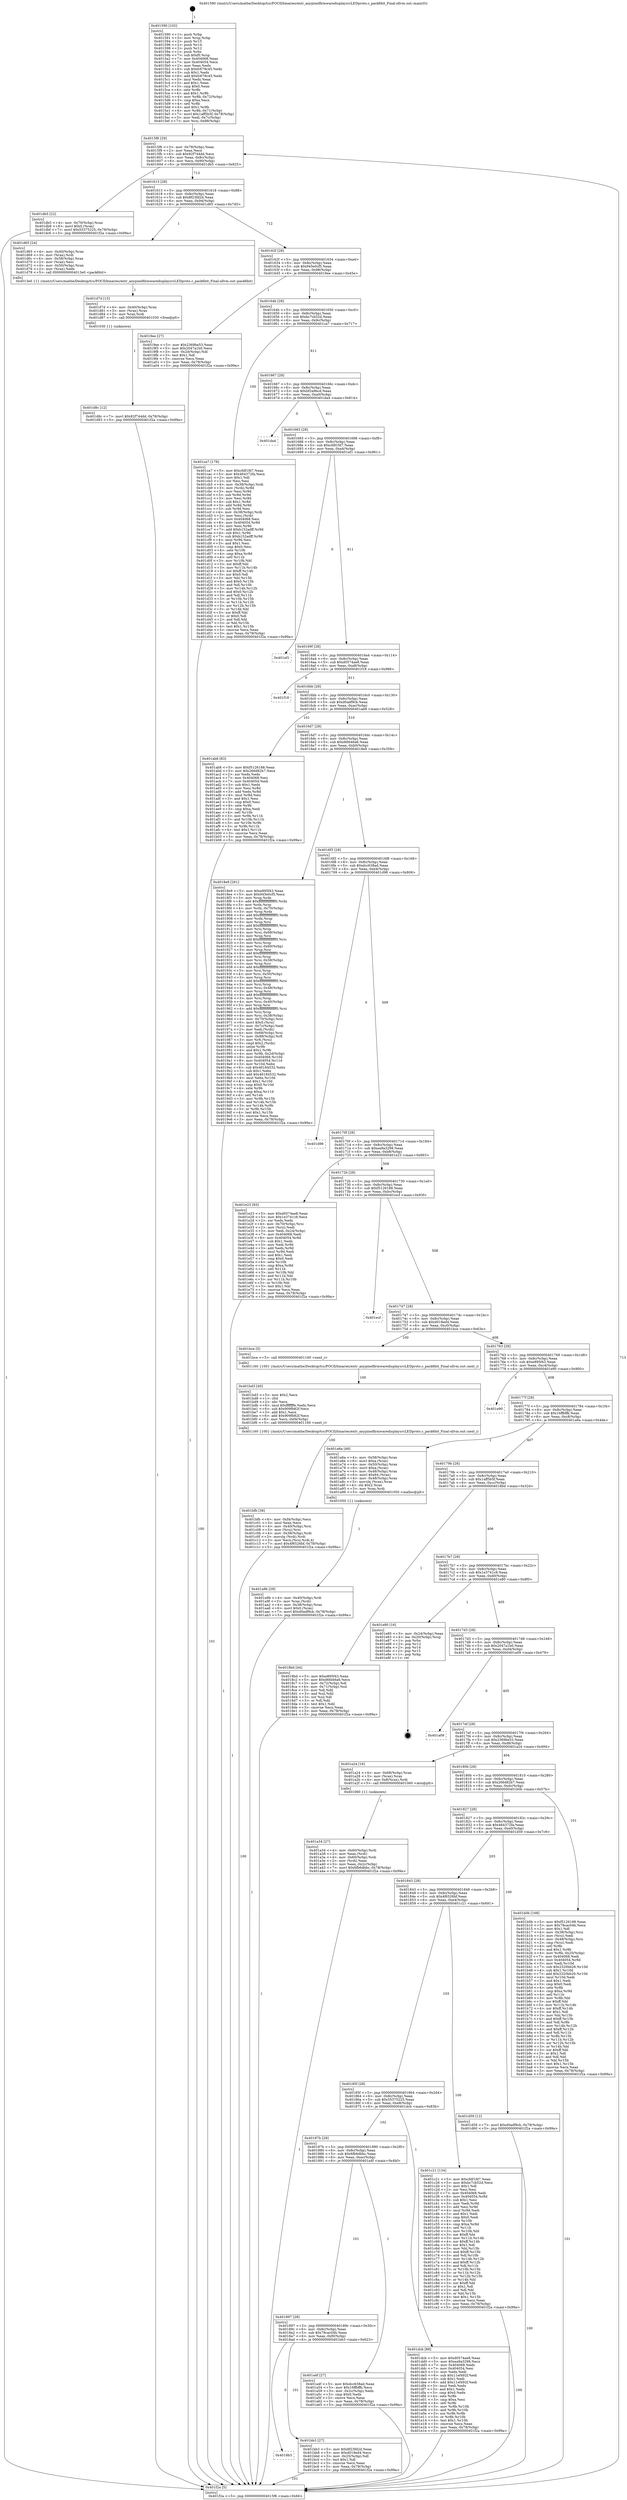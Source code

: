 digraph "0x401590" {
  label = "0x401590 (/mnt/c/Users/mathe/Desktop/tcc/POCII/binaries/extr_anypixelfirmwaredisplaysrcLEDproto.c_pack6bit_Final-ollvm.out::main(0))"
  labelloc = "t"
  node[shape=record]

  Entry [label="",width=0.3,height=0.3,shape=circle,fillcolor=black,style=filled]
  "0x4015f6" [label="{
     0x4015f6 [29]\l
     | [instrs]\l
     &nbsp;&nbsp;0x4015f6 \<+3\>: mov -0x78(%rbp),%eax\l
     &nbsp;&nbsp;0x4015f9 \<+2\>: mov %eax,%ecx\l
     &nbsp;&nbsp;0x4015fb \<+6\>: sub $0x82f744dd,%ecx\l
     &nbsp;&nbsp;0x401601 \<+6\>: mov %eax,-0x8c(%rbp)\l
     &nbsp;&nbsp;0x401607 \<+6\>: mov %ecx,-0x90(%rbp)\l
     &nbsp;&nbsp;0x40160d \<+6\>: je 0000000000401db5 \<main+0x825\>\l
  }"]
  "0x401db5" [label="{
     0x401db5 [22]\l
     | [instrs]\l
     &nbsp;&nbsp;0x401db5 \<+4\>: mov -0x70(%rbp),%rax\l
     &nbsp;&nbsp;0x401db9 \<+6\>: movl $0x0,(%rax)\l
     &nbsp;&nbsp;0x401dbf \<+7\>: movl $0x55375225,-0x78(%rbp)\l
     &nbsp;&nbsp;0x401dc6 \<+5\>: jmp 0000000000401f2a \<main+0x99a\>\l
  }"]
  "0x401613" [label="{
     0x401613 [28]\l
     | [instrs]\l
     &nbsp;&nbsp;0x401613 \<+5\>: jmp 0000000000401618 \<main+0x88\>\l
     &nbsp;&nbsp;0x401618 \<+6\>: mov -0x8c(%rbp),%eax\l
     &nbsp;&nbsp;0x40161e \<+5\>: sub $0x8f23fd2d,%eax\l
     &nbsp;&nbsp;0x401623 \<+6\>: mov %eax,-0x94(%rbp)\l
     &nbsp;&nbsp;0x401629 \<+6\>: je 0000000000401d65 \<main+0x7d5\>\l
  }"]
  Exit [label="",width=0.3,height=0.3,shape=circle,fillcolor=black,style=filled,peripheries=2]
  "0x401d65" [label="{
     0x401d65 [24]\l
     | [instrs]\l
     &nbsp;&nbsp;0x401d65 \<+4\>: mov -0x40(%rbp),%rax\l
     &nbsp;&nbsp;0x401d69 \<+3\>: mov (%rax),%rdi\l
     &nbsp;&nbsp;0x401d6c \<+4\>: mov -0x58(%rbp),%rax\l
     &nbsp;&nbsp;0x401d70 \<+2\>: mov (%rax),%esi\l
     &nbsp;&nbsp;0x401d72 \<+4\>: mov -0x50(%rbp),%rax\l
     &nbsp;&nbsp;0x401d76 \<+2\>: mov (%rax),%edx\l
     &nbsp;&nbsp;0x401d78 \<+5\>: call 00000000004013e0 \<pack6bit\>\l
     | [calls]\l
     &nbsp;&nbsp;0x4013e0 \{1\} (/mnt/c/Users/mathe/Desktop/tcc/POCII/binaries/extr_anypixelfirmwaredisplaysrcLEDproto.c_pack6bit_Final-ollvm.out::pack6bit)\l
  }"]
  "0x40162f" [label="{
     0x40162f [28]\l
     | [instrs]\l
     &nbsp;&nbsp;0x40162f \<+5\>: jmp 0000000000401634 \<main+0xa4\>\l
     &nbsp;&nbsp;0x401634 \<+6\>: mov -0x8c(%rbp),%eax\l
     &nbsp;&nbsp;0x40163a \<+5\>: sub $0x945e0cf5,%eax\l
     &nbsp;&nbsp;0x40163f \<+6\>: mov %eax,-0x98(%rbp)\l
     &nbsp;&nbsp;0x401645 \<+6\>: je 00000000004019ee \<main+0x45e\>\l
  }"]
  "0x401d8c" [label="{
     0x401d8c [12]\l
     | [instrs]\l
     &nbsp;&nbsp;0x401d8c \<+7\>: movl $0x82f744dd,-0x78(%rbp)\l
     &nbsp;&nbsp;0x401d93 \<+5\>: jmp 0000000000401f2a \<main+0x99a\>\l
  }"]
  "0x4019ee" [label="{
     0x4019ee [27]\l
     | [instrs]\l
     &nbsp;&nbsp;0x4019ee \<+5\>: mov $0x2369be53,%eax\l
     &nbsp;&nbsp;0x4019f3 \<+5\>: mov $0x2047a1b0,%ecx\l
     &nbsp;&nbsp;0x4019f8 \<+3\>: mov -0x2d(%rbp),%dl\l
     &nbsp;&nbsp;0x4019fb \<+3\>: test $0x1,%dl\l
     &nbsp;&nbsp;0x4019fe \<+3\>: cmovne %ecx,%eax\l
     &nbsp;&nbsp;0x401a01 \<+3\>: mov %eax,-0x78(%rbp)\l
     &nbsp;&nbsp;0x401a04 \<+5\>: jmp 0000000000401f2a \<main+0x99a\>\l
  }"]
  "0x40164b" [label="{
     0x40164b [28]\l
     | [instrs]\l
     &nbsp;&nbsp;0x40164b \<+5\>: jmp 0000000000401650 \<main+0xc0\>\l
     &nbsp;&nbsp;0x401650 \<+6\>: mov -0x8c(%rbp),%eax\l
     &nbsp;&nbsp;0x401656 \<+5\>: sub $0xbc7cb52d,%eax\l
     &nbsp;&nbsp;0x40165b \<+6\>: mov %eax,-0x9c(%rbp)\l
     &nbsp;&nbsp;0x401661 \<+6\>: je 0000000000401ca7 \<main+0x717\>\l
  }"]
  "0x401d7d" [label="{
     0x401d7d [15]\l
     | [instrs]\l
     &nbsp;&nbsp;0x401d7d \<+4\>: mov -0x40(%rbp),%rax\l
     &nbsp;&nbsp;0x401d81 \<+3\>: mov (%rax),%rax\l
     &nbsp;&nbsp;0x401d84 \<+3\>: mov %rax,%rdi\l
     &nbsp;&nbsp;0x401d87 \<+5\>: call 0000000000401030 \<free@plt\>\l
     | [calls]\l
     &nbsp;&nbsp;0x401030 \{1\} (unknown)\l
  }"]
  "0x401ca7" [label="{
     0x401ca7 [178]\l
     | [instrs]\l
     &nbsp;&nbsp;0x401ca7 \<+5\>: mov $0xcfdf1fd7,%eax\l
     &nbsp;&nbsp;0x401cac \<+5\>: mov $0x464372fa,%ecx\l
     &nbsp;&nbsp;0x401cb1 \<+2\>: mov $0x1,%dl\l
     &nbsp;&nbsp;0x401cb3 \<+2\>: xor %esi,%esi\l
     &nbsp;&nbsp;0x401cb5 \<+4\>: mov -0x38(%rbp),%rdi\l
     &nbsp;&nbsp;0x401cb9 \<+3\>: mov (%rdi),%r8d\l
     &nbsp;&nbsp;0x401cbc \<+3\>: mov %esi,%r9d\l
     &nbsp;&nbsp;0x401cbf \<+3\>: sub %r8d,%r9d\l
     &nbsp;&nbsp;0x401cc2 \<+3\>: mov %esi,%r8d\l
     &nbsp;&nbsp;0x401cc5 \<+4\>: sub $0x1,%r8d\l
     &nbsp;&nbsp;0x401cc9 \<+3\>: add %r8d,%r9d\l
     &nbsp;&nbsp;0x401ccc \<+3\>: sub %r9d,%esi\l
     &nbsp;&nbsp;0x401ccf \<+4\>: mov -0x38(%rbp),%rdi\l
     &nbsp;&nbsp;0x401cd3 \<+2\>: mov %esi,(%rdi)\l
     &nbsp;&nbsp;0x401cd5 \<+7\>: mov 0x404068,%esi\l
     &nbsp;&nbsp;0x401cdc \<+8\>: mov 0x404054,%r8d\l
     &nbsp;&nbsp;0x401ce4 \<+3\>: mov %esi,%r9d\l
     &nbsp;&nbsp;0x401ce7 \<+7\>: add $0xb152adff,%r9d\l
     &nbsp;&nbsp;0x401cee \<+4\>: sub $0x1,%r9d\l
     &nbsp;&nbsp;0x401cf2 \<+7\>: sub $0xb152adff,%r9d\l
     &nbsp;&nbsp;0x401cf9 \<+4\>: imul %r9d,%esi\l
     &nbsp;&nbsp;0x401cfd \<+3\>: and $0x1,%esi\l
     &nbsp;&nbsp;0x401d00 \<+3\>: cmp $0x0,%esi\l
     &nbsp;&nbsp;0x401d03 \<+4\>: sete %r10b\l
     &nbsp;&nbsp;0x401d07 \<+4\>: cmp $0xa,%r8d\l
     &nbsp;&nbsp;0x401d0b \<+4\>: setl %r11b\l
     &nbsp;&nbsp;0x401d0f \<+3\>: mov %r10b,%bl\l
     &nbsp;&nbsp;0x401d12 \<+3\>: xor $0xff,%bl\l
     &nbsp;&nbsp;0x401d15 \<+3\>: mov %r11b,%r14b\l
     &nbsp;&nbsp;0x401d18 \<+4\>: xor $0xff,%r14b\l
     &nbsp;&nbsp;0x401d1c \<+3\>: xor $0x0,%dl\l
     &nbsp;&nbsp;0x401d1f \<+3\>: mov %bl,%r15b\l
     &nbsp;&nbsp;0x401d22 \<+4\>: and $0x0,%r15b\l
     &nbsp;&nbsp;0x401d26 \<+3\>: and %dl,%r10b\l
     &nbsp;&nbsp;0x401d29 \<+3\>: mov %r14b,%r12b\l
     &nbsp;&nbsp;0x401d2c \<+4\>: and $0x0,%r12b\l
     &nbsp;&nbsp;0x401d30 \<+3\>: and %dl,%r11b\l
     &nbsp;&nbsp;0x401d33 \<+3\>: or %r10b,%r15b\l
     &nbsp;&nbsp;0x401d36 \<+3\>: or %r11b,%r12b\l
     &nbsp;&nbsp;0x401d39 \<+3\>: xor %r12b,%r15b\l
     &nbsp;&nbsp;0x401d3c \<+3\>: or %r14b,%bl\l
     &nbsp;&nbsp;0x401d3f \<+3\>: xor $0xff,%bl\l
     &nbsp;&nbsp;0x401d42 \<+3\>: or $0x0,%dl\l
     &nbsp;&nbsp;0x401d45 \<+2\>: and %dl,%bl\l
     &nbsp;&nbsp;0x401d47 \<+3\>: or %bl,%r15b\l
     &nbsp;&nbsp;0x401d4a \<+4\>: test $0x1,%r15b\l
     &nbsp;&nbsp;0x401d4e \<+3\>: cmovne %ecx,%eax\l
     &nbsp;&nbsp;0x401d51 \<+3\>: mov %eax,-0x78(%rbp)\l
     &nbsp;&nbsp;0x401d54 \<+5\>: jmp 0000000000401f2a \<main+0x99a\>\l
  }"]
  "0x401667" [label="{
     0x401667 [28]\l
     | [instrs]\l
     &nbsp;&nbsp;0x401667 \<+5\>: jmp 000000000040166c \<main+0xdc\>\l
     &nbsp;&nbsp;0x40166c \<+6\>: mov -0x8c(%rbp),%eax\l
     &nbsp;&nbsp;0x401672 \<+5\>: sub $0xbf2a9bcd,%eax\l
     &nbsp;&nbsp;0x401677 \<+6\>: mov %eax,-0xa0(%rbp)\l
     &nbsp;&nbsp;0x40167d \<+6\>: je 0000000000401da4 \<main+0x814\>\l
  }"]
  "0x401bfb" [label="{
     0x401bfb [38]\l
     | [instrs]\l
     &nbsp;&nbsp;0x401bfb \<+6\>: mov -0xf4(%rbp),%ecx\l
     &nbsp;&nbsp;0x401c01 \<+3\>: imul %eax,%ecx\l
     &nbsp;&nbsp;0x401c04 \<+4\>: mov -0x40(%rbp),%rsi\l
     &nbsp;&nbsp;0x401c08 \<+3\>: mov (%rsi),%rsi\l
     &nbsp;&nbsp;0x401c0b \<+4\>: mov -0x38(%rbp),%rdi\l
     &nbsp;&nbsp;0x401c0f \<+3\>: movslq (%rdi),%rdi\l
     &nbsp;&nbsp;0x401c12 \<+3\>: mov %ecx,(%rsi,%rdi,4)\l
     &nbsp;&nbsp;0x401c15 \<+7\>: movl $0x4f6526bf,-0x78(%rbp)\l
     &nbsp;&nbsp;0x401c1c \<+5\>: jmp 0000000000401f2a \<main+0x99a\>\l
  }"]
  "0x401da4" [label="{
     0x401da4\l
  }", style=dashed]
  "0x401683" [label="{
     0x401683 [28]\l
     | [instrs]\l
     &nbsp;&nbsp;0x401683 \<+5\>: jmp 0000000000401688 \<main+0xf8\>\l
     &nbsp;&nbsp;0x401688 \<+6\>: mov -0x8c(%rbp),%eax\l
     &nbsp;&nbsp;0x40168e \<+5\>: sub $0xcfdf1fd7,%eax\l
     &nbsp;&nbsp;0x401693 \<+6\>: mov %eax,-0xa4(%rbp)\l
     &nbsp;&nbsp;0x401699 \<+6\>: je 0000000000401ef1 \<main+0x961\>\l
  }"]
  "0x401bd3" [label="{
     0x401bd3 [40]\l
     | [instrs]\l
     &nbsp;&nbsp;0x401bd3 \<+5\>: mov $0x2,%ecx\l
     &nbsp;&nbsp;0x401bd8 \<+1\>: cltd\l
     &nbsp;&nbsp;0x401bd9 \<+2\>: idiv %ecx\l
     &nbsp;&nbsp;0x401bdb \<+6\>: imul $0xfffffffe,%edx,%ecx\l
     &nbsp;&nbsp;0x401be1 \<+6\>: sub $0x909fb82f,%ecx\l
     &nbsp;&nbsp;0x401be7 \<+3\>: add $0x1,%ecx\l
     &nbsp;&nbsp;0x401bea \<+6\>: add $0x909fb82f,%ecx\l
     &nbsp;&nbsp;0x401bf0 \<+6\>: mov %ecx,-0xf4(%rbp)\l
     &nbsp;&nbsp;0x401bf6 \<+5\>: call 0000000000401160 \<next_i\>\l
     | [calls]\l
     &nbsp;&nbsp;0x401160 \{100\} (/mnt/c/Users/mathe/Desktop/tcc/POCII/binaries/extr_anypixelfirmwaredisplaysrcLEDproto.c_pack6bit_Final-ollvm.out::next_i)\l
  }"]
  "0x401ef1" [label="{
     0x401ef1\l
  }", style=dashed]
  "0x40169f" [label="{
     0x40169f [28]\l
     | [instrs]\l
     &nbsp;&nbsp;0x40169f \<+5\>: jmp 00000000004016a4 \<main+0x114\>\l
     &nbsp;&nbsp;0x4016a4 \<+6\>: mov -0x8c(%rbp),%eax\l
     &nbsp;&nbsp;0x4016aa \<+5\>: sub $0xd0574ae8,%eax\l
     &nbsp;&nbsp;0x4016af \<+6\>: mov %eax,-0xa8(%rbp)\l
     &nbsp;&nbsp;0x4016b5 \<+6\>: je 0000000000401f18 \<main+0x988\>\l
  }"]
  "0x4018b3" [label="{
     0x4018b3\l
  }", style=dashed]
  "0x401f18" [label="{
     0x401f18\l
  }", style=dashed]
  "0x4016bb" [label="{
     0x4016bb [28]\l
     | [instrs]\l
     &nbsp;&nbsp;0x4016bb \<+5\>: jmp 00000000004016c0 \<main+0x130\>\l
     &nbsp;&nbsp;0x4016c0 \<+6\>: mov -0x8c(%rbp),%eax\l
     &nbsp;&nbsp;0x4016c6 \<+5\>: sub $0xd0adf9cb,%eax\l
     &nbsp;&nbsp;0x4016cb \<+6\>: mov %eax,-0xac(%rbp)\l
     &nbsp;&nbsp;0x4016d1 \<+6\>: je 0000000000401ab8 \<main+0x528\>\l
  }"]
  "0x401bb3" [label="{
     0x401bb3 [27]\l
     | [instrs]\l
     &nbsp;&nbsp;0x401bb3 \<+5\>: mov $0x8f23fd2d,%eax\l
     &nbsp;&nbsp;0x401bb8 \<+5\>: mov $0xd018ed4,%ecx\l
     &nbsp;&nbsp;0x401bbd \<+3\>: mov -0x25(%rbp),%dl\l
     &nbsp;&nbsp;0x401bc0 \<+3\>: test $0x1,%dl\l
     &nbsp;&nbsp;0x401bc3 \<+3\>: cmovne %ecx,%eax\l
     &nbsp;&nbsp;0x401bc6 \<+3\>: mov %eax,-0x78(%rbp)\l
     &nbsp;&nbsp;0x401bc9 \<+5\>: jmp 0000000000401f2a \<main+0x99a\>\l
  }"]
  "0x401ab8" [label="{
     0x401ab8 [83]\l
     | [instrs]\l
     &nbsp;&nbsp;0x401ab8 \<+5\>: mov $0xf5126188,%eax\l
     &nbsp;&nbsp;0x401abd \<+5\>: mov $0x266d82b7,%ecx\l
     &nbsp;&nbsp;0x401ac2 \<+2\>: xor %edx,%edx\l
     &nbsp;&nbsp;0x401ac4 \<+7\>: mov 0x404068,%esi\l
     &nbsp;&nbsp;0x401acb \<+7\>: mov 0x404054,%edi\l
     &nbsp;&nbsp;0x401ad2 \<+3\>: sub $0x1,%edx\l
     &nbsp;&nbsp;0x401ad5 \<+3\>: mov %esi,%r8d\l
     &nbsp;&nbsp;0x401ad8 \<+3\>: add %edx,%r8d\l
     &nbsp;&nbsp;0x401adb \<+4\>: imul %r8d,%esi\l
     &nbsp;&nbsp;0x401adf \<+3\>: and $0x1,%esi\l
     &nbsp;&nbsp;0x401ae2 \<+3\>: cmp $0x0,%esi\l
     &nbsp;&nbsp;0x401ae5 \<+4\>: sete %r9b\l
     &nbsp;&nbsp;0x401ae9 \<+3\>: cmp $0xa,%edi\l
     &nbsp;&nbsp;0x401aec \<+4\>: setl %r10b\l
     &nbsp;&nbsp;0x401af0 \<+3\>: mov %r9b,%r11b\l
     &nbsp;&nbsp;0x401af3 \<+3\>: and %r10b,%r11b\l
     &nbsp;&nbsp;0x401af6 \<+3\>: xor %r10b,%r9b\l
     &nbsp;&nbsp;0x401af9 \<+3\>: or %r9b,%r11b\l
     &nbsp;&nbsp;0x401afc \<+4\>: test $0x1,%r11b\l
     &nbsp;&nbsp;0x401b00 \<+3\>: cmovne %ecx,%eax\l
     &nbsp;&nbsp;0x401b03 \<+3\>: mov %eax,-0x78(%rbp)\l
     &nbsp;&nbsp;0x401b06 \<+5\>: jmp 0000000000401f2a \<main+0x99a\>\l
  }"]
  "0x4016d7" [label="{
     0x4016d7 [28]\l
     | [instrs]\l
     &nbsp;&nbsp;0x4016d7 \<+5\>: jmp 00000000004016dc \<main+0x14c\>\l
     &nbsp;&nbsp;0x4016dc \<+6\>: mov -0x8c(%rbp),%eax\l
     &nbsp;&nbsp;0x4016e2 \<+5\>: sub $0xd6fd46a6,%eax\l
     &nbsp;&nbsp;0x4016e7 \<+6\>: mov %eax,-0xb0(%rbp)\l
     &nbsp;&nbsp;0x4016ed \<+6\>: je 00000000004018e9 \<main+0x359\>\l
  }"]
  "0x401a9b" [label="{
     0x401a9b [29]\l
     | [instrs]\l
     &nbsp;&nbsp;0x401a9b \<+4\>: mov -0x40(%rbp),%rdi\l
     &nbsp;&nbsp;0x401a9f \<+3\>: mov %rax,(%rdi)\l
     &nbsp;&nbsp;0x401aa2 \<+4\>: mov -0x38(%rbp),%rax\l
     &nbsp;&nbsp;0x401aa6 \<+6\>: movl $0x0,(%rax)\l
     &nbsp;&nbsp;0x401aac \<+7\>: movl $0xd0adf9cb,-0x78(%rbp)\l
     &nbsp;&nbsp;0x401ab3 \<+5\>: jmp 0000000000401f2a \<main+0x99a\>\l
  }"]
  "0x4018e9" [label="{
     0x4018e9 [261]\l
     | [instrs]\l
     &nbsp;&nbsp;0x4018e9 \<+5\>: mov $0xe895f43,%eax\l
     &nbsp;&nbsp;0x4018ee \<+5\>: mov $0x945e0cf5,%ecx\l
     &nbsp;&nbsp;0x4018f3 \<+3\>: mov %rsp,%rdx\l
     &nbsp;&nbsp;0x4018f6 \<+4\>: add $0xfffffffffffffff0,%rdx\l
     &nbsp;&nbsp;0x4018fa \<+3\>: mov %rdx,%rsp\l
     &nbsp;&nbsp;0x4018fd \<+4\>: mov %rdx,-0x70(%rbp)\l
     &nbsp;&nbsp;0x401901 \<+3\>: mov %rsp,%rdx\l
     &nbsp;&nbsp;0x401904 \<+4\>: add $0xfffffffffffffff0,%rdx\l
     &nbsp;&nbsp;0x401908 \<+3\>: mov %rdx,%rsp\l
     &nbsp;&nbsp;0x40190b \<+3\>: mov %rsp,%rsi\l
     &nbsp;&nbsp;0x40190e \<+4\>: add $0xfffffffffffffff0,%rsi\l
     &nbsp;&nbsp;0x401912 \<+3\>: mov %rsi,%rsp\l
     &nbsp;&nbsp;0x401915 \<+4\>: mov %rsi,-0x68(%rbp)\l
     &nbsp;&nbsp;0x401919 \<+3\>: mov %rsp,%rsi\l
     &nbsp;&nbsp;0x40191c \<+4\>: add $0xfffffffffffffff0,%rsi\l
     &nbsp;&nbsp;0x401920 \<+3\>: mov %rsi,%rsp\l
     &nbsp;&nbsp;0x401923 \<+4\>: mov %rsi,-0x60(%rbp)\l
     &nbsp;&nbsp;0x401927 \<+3\>: mov %rsp,%rsi\l
     &nbsp;&nbsp;0x40192a \<+4\>: add $0xfffffffffffffff0,%rsi\l
     &nbsp;&nbsp;0x40192e \<+3\>: mov %rsi,%rsp\l
     &nbsp;&nbsp;0x401931 \<+4\>: mov %rsi,-0x58(%rbp)\l
     &nbsp;&nbsp;0x401935 \<+3\>: mov %rsp,%rsi\l
     &nbsp;&nbsp;0x401938 \<+4\>: add $0xfffffffffffffff0,%rsi\l
     &nbsp;&nbsp;0x40193c \<+3\>: mov %rsi,%rsp\l
     &nbsp;&nbsp;0x40193f \<+4\>: mov %rsi,-0x50(%rbp)\l
     &nbsp;&nbsp;0x401943 \<+3\>: mov %rsp,%rsi\l
     &nbsp;&nbsp;0x401946 \<+4\>: add $0xfffffffffffffff0,%rsi\l
     &nbsp;&nbsp;0x40194a \<+3\>: mov %rsi,%rsp\l
     &nbsp;&nbsp;0x40194d \<+4\>: mov %rsi,-0x48(%rbp)\l
     &nbsp;&nbsp;0x401951 \<+3\>: mov %rsp,%rsi\l
     &nbsp;&nbsp;0x401954 \<+4\>: add $0xfffffffffffffff0,%rsi\l
     &nbsp;&nbsp;0x401958 \<+3\>: mov %rsi,%rsp\l
     &nbsp;&nbsp;0x40195b \<+4\>: mov %rsi,-0x40(%rbp)\l
     &nbsp;&nbsp;0x40195f \<+3\>: mov %rsp,%rsi\l
     &nbsp;&nbsp;0x401962 \<+4\>: add $0xfffffffffffffff0,%rsi\l
     &nbsp;&nbsp;0x401966 \<+3\>: mov %rsi,%rsp\l
     &nbsp;&nbsp;0x401969 \<+4\>: mov %rsi,-0x38(%rbp)\l
     &nbsp;&nbsp;0x40196d \<+4\>: mov -0x70(%rbp),%rsi\l
     &nbsp;&nbsp;0x401971 \<+6\>: movl $0x0,(%rsi)\l
     &nbsp;&nbsp;0x401977 \<+3\>: mov -0x7c(%rbp),%edi\l
     &nbsp;&nbsp;0x40197a \<+2\>: mov %edi,(%rdx)\l
     &nbsp;&nbsp;0x40197c \<+4\>: mov -0x68(%rbp),%rsi\l
     &nbsp;&nbsp;0x401980 \<+7\>: mov -0x88(%rbp),%r8\l
     &nbsp;&nbsp;0x401987 \<+3\>: mov %r8,(%rsi)\l
     &nbsp;&nbsp;0x40198a \<+3\>: cmpl $0x2,(%rdx)\l
     &nbsp;&nbsp;0x40198d \<+4\>: setne %r9b\l
     &nbsp;&nbsp;0x401991 \<+4\>: and $0x1,%r9b\l
     &nbsp;&nbsp;0x401995 \<+4\>: mov %r9b,-0x2d(%rbp)\l
     &nbsp;&nbsp;0x401999 \<+8\>: mov 0x404068,%r10d\l
     &nbsp;&nbsp;0x4019a1 \<+8\>: mov 0x404054,%r11d\l
     &nbsp;&nbsp;0x4019a9 \<+3\>: mov %r10d,%ebx\l
     &nbsp;&nbsp;0x4019ac \<+6\>: sub $0x46184532,%ebx\l
     &nbsp;&nbsp;0x4019b2 \<+3\>: sub $0x1,%ebx\l
     &nbsp;&nbsp;0x4019b5 \<+6\>: add $0x46184532,%ebx\l
     &nbsp;&nbsp;0x4019bb \<+4\>: imul %ebx,%r10d\l
     &nbsp;&nbsp;0x4019bf \<+4\>: and $0x1,%r10d\l
     &nbsp;&nbsp;0x4019c3 \<+4\>: cmp $0x0,%r10d\l
     &nbsp;&nbsp;0x4019c7 \<+4\>: sete %r9b\l
     &nbsp;&nbsp;0x4019cb \<+4\>: cmp $0xa,%r11d\l
     &nbsp;&nbsp;0x4019cf \<+4\>: setl %r14b\l
     &nbsp;&nbsp;0x4019d3 \<+3\>: mov %r9b,%r15b\l
     &nbsp;&nbsp;0x4019d6 \<+3\>: and %r14b,%r15b\l
     &nbsp;&nbsp;0x4019d9 \<+3\>: xor %r14b,%r9b\l
     &nbsp;&nbsp;0x4019dc \<+3\>: or %r9b,%r15b\l
     &nbsp;&nbsp;0x4019df \<+4\>: test $0x1,%r15b\l
     &nbsp;&nbsp;0x4019e3 \<+3\>: cmovne %ecx,%eax\l
     &nbsp;&nbsp;0x4019e6 \<+3\>: mov %eax,-0x78(%rbp)\l
     &nbsp;&nbsp;0x4019e9 \<+5\>: jmp 0000000000401f2a \<main+0x99a\>\l
  }"]
  "0x4016f3" [label="{
     0x4016f3 [28]\l
     | [instrs]\l
     &nbsp;&nbsp;0x4016f3 \<+5\>: jmp 00000000004016f8 \<main+0x168\>\l
     &nbsp;&nbsp;0x4016f8 \<+6\>: mov -0x8c(%rbp),%eax\l
     &nbsp;&nbsp;0x4016fe \<+5\>: sub $0xdcc638ad,%eax\l
     &nbsp;&nbsp;0x401703 \<+6\>: mov %eax,-0xb4(%rbp)\l
     &nbsp;&nbsp;0x401709 \<+6\>: je 0000000000401d98 \<main+0x808\>\l
  }"]
  "0x401897" [label="{
     0x401897 [28]\l
     | [instrs]\l
     &nbsp;&nbsp;0x401897 \<+5\>: jmp 000000000040189c \<main+0x30c\>\l
     &nbsp;&nbsp;0x40189c \<+6\>: mov -0x8c(%rbp),%eax\l
     &nbsp;&nbsp;0x4018a2 \<+5\>: sub $0x78cac04b,%eax\l
     &nbsp;&nbsp;0x4018a7 \<+6\>: mov %eax,-0xf0(%rbp)\l
     &nbsp;&nbsp;0x4018ad \<+6\>: je 0000000000401bb3 \<main+0x623\>\l
  }"]
  "0x401d98" [label="{
     0x401d98\l
  }", style=dashed]
  "0x40170f" [label="{
     0x40170f [28]\l
     | [instrs]\l
     &nbsp;&nbsp;0x40170f \<+5\>: jmp 0000000000401714 \<main+0x184\>\l
     &nbsp;&nbsp;0x401714 \<+6\>: mov -0x8c(%rbp),%eax\l
     &nbsp;&nbsp;0x40171a \<+5\>: sub $0xea9a3298,%eax\l
     &nbsp;&nbsp;0x40171f \<+6\>: mov %eax,-0xb8(%rbp)\l
     &nbsp;&nbsp;0x401725 \<+6\>: je 0000000000401e23 \<main+0x893\>\l
  }"]
  "0x401a4f" [label="{
     0x401a4f [27]\l
     | [instrs]\l
     &nbsp;&nbsp;0x401a4f \<+5\>: mov $0xdcc638ad,%eax\l
     &nbsp;&nbsp;0x401a54 \<+5\>: mov $0x16ffbffb,%ecx\l
     &nbsp;&nbsp;0x401a59 \<+3\>: mov -0x2c(%rbp),%edx\l
     &nbsp;&nbsp;0x401a5c \<+3\>: cmp $0x0,%edx\l
     &nbsp;&nbsp;0x401a5f \<+3\>: cmove %ecx,%eax\l
     &nbsp;&nbsp;0x401a62 \<+3\>: mov %eax,-0x78(%rbp)\l
     &nbsp;&nbsp;0x401a65 \<+5\>: jmp 0000000000401f2a \<main+0x99a\>\l
  }"]
  "0x401e23" [label="{
     0x401e23 [93]\l
     | [instrs]\l
     &nbsp;&nbsp;0x401e23 \<+5\>: mov $0xd0574ae8,%eax\l
     &nbsp;&nbsp;0x401e28 \<+5\>: mov $0x1e3741c9,%ecx\l
     &nbsp;&nbsp;0x401e2d \<+2\>: xor %edx,%edx\l
     &nbsp;&nbsp;0x401e2f \<+4\>: mov -0x70(%rbp),%rsi\l
     &nbsp;&nbsp;0x401e33 \<+2\>: mov (%rsi),%edi\l
     &nbsp;&nbsp;0x401e35 \<+3\>: mov %edi,-0x24(%rbp)\l
     &nbsp;&nbsp;0x401e38 \<+7\>: mov 0x404068,%edi\l
     &nbsp;&nbsp;0x401e3f \<+8\>: mov 0x404054,%r8d\l
     &nbsp;&nbsp;0x401e47 \<+3\>: sub $0x1,%edx\l
     &nbsp;&nbsp;0x401e4a \<+3\>: mov %edi,%r9d\l
     &nbsp;&nbsp;0x401e4d \<+3\>: add %edx,%r9d\l
     &nbsp;&nbsp;0x401e50 \<+4\>: imul %r9d,%edi\l
     &nbsp;&nbsp;0x401e54 \<+3\>: and $0x1,%edi\l
     &nbsp;&nbsp;0x401e57 \<+3\>: cmp $0x0,%edi\l
     &nbsp;&nbsp;0x401e5a \<+4\>: sete %r10b\l
     &nbsp;&nbsp;0x401e5e \<+4\>: cmp $0xa,%r8d\l
     &nbsp;&nbsp;0x401e62 \<+4\>: setl %r11b\l
     &nbsp;&nbsp;0x401e66 \<+3\>: mov %r10b,%bl\l
     &nbsp;&nbsp;0x401e69 \<+3\>: and %r11b,%bl\l
     &nbsp;&nbsp;0x401e6c \<+3\>: xor %r11b,%r10b\l
     &nbsp;&nbsp;0x401e6f \<+3\>: or %r10b,%bl\l
     &nbsp;&nbsp;0x401e72 \<+3\>: test $0x1,%bl\l
     &nbsp;&nbsp;0x401e75 \<+3\>: cmovne %ecx,%eax\l
     &nbsp;&nbsp;0x401e78 \<+3\>: mov %eax,-0x78(%rbp)\l
     &nbsp;&nbsp;0x401e7b \<+5\>: jmp 0000000000401f2a \<main+0x99a\>\l
  }"]
  "0x40172b" [label="{
     0x40172b [28]\l
     | [instrs]\l
     &nbsp;&nbsp;0x40172b \<+5\>: jmp 0000000000401730 \<main+0x1a0\>\l
     &nbsp;&nbsp;0x401730 \<+6\>: mov -0x8c(%rbp),%eax\l
     &nbsp;&nbsp;0x401736 \<+5\>: sub $0xf5126188,%eax\l
     &nbsp;&nbsp;0x40173b \<+6\>: mov %eax,-0xbc(%rbp)\l
     &nbsp;&nbsp;0x401741 \<+6\>: je 0000000000401ecf \<main+0x93f\>\l
  }"]
  "0x40187b" [label="{
     0x40187b [28]\l
     | [instrs]\l
     &nbsp;&nbsp;0x40187b \<+5\>: jmp 0000000000401880 \<main+0x2f0\>\l
     &nbsp;&nbsp;0x401880 \<+6\>: mov -0x8c(%rbp),%eax\l
     &nbsp;&nbsp;0x401886 \<+5\>: sub $0x6fb6dbbc,%eax\l
     &nbsp;&nbsp;0x40188b \<+6\>: mov %eax,-0xec(%rbp)\l
     &nbsp;&nbsp;0x401891 \<+6\>: je 0000000000401a4f \<main+0x4bf\>\l
  }"]
  "0x401ecf" [label="{
     0x401ecf\l
  }", style=dashed]
  "0x401747" [label="{
     0x401747 [28]\l
     | [instrs]\l
     &nbsp;&nbsp;0x401747 \<+5\>: jmp 000000000040174c \<main+0x1bc\>\l
     &nbsp;&nbsp;0x40174c \<+6\>: mov -0x8c(%rbp),%eax\l
     &nbsp;&nbsp;0x401752 \<+5\>: sub $0xd018ed4,%eax\l
     &nbsp;&nbsp;0x401757 \<+6\>: mov %eax,-0xc0(%rbp)\l
     &nbsp;&nbsp;0x40175d \<+6\>: je 0000000000401bce \<main+0x63e\>\l
  }"]
  "0x401dcb" [label="{
     0x401dcb [88]\l
     | [instrs]\l
     &nbsp;&nbsp;0x401dcb \<+5\>: mov $0xd0574ae8,%eax\l
     &nbsp;&nbsp;0x401dd0 \<+5\>: mov $0xea9a3298,%ecx\l
     &nbsp;&nbsp;0x401dd5 \<+7\>: mov 0x404068,%edx\l
     &nbsp;&nbsp;0x401ddc \<+7\>: mov 0x404054,%esi\l
     &nbsp;&nbsp;0x401de3 \<+2\>: mov %edx,%edi\l
     &nbsp;&nbsp;0x401de5 \<+6\>: sub $0x11ef492f,%edi\l
     &nbsp;&nbsp;0x401deb \<+3\>: sub $0x1,%edi\l
     &nbsp;&nbsp;0x401dee \<+6\>: add $0x11ef492f,%edi\l
     &nbsp;&nbsp;0x401df4 \<+3\>: imul %edi,%edx\l
     &nbsp;&nbsp;0x401df7 \<+3\>: and $0x1,%edx\l
     &nbsp;&nbsp;0x401dfa \<+3\>: cmp $0x0,%edx\l
     &nbsp;&nbsp;0x401dfd \<+4\>: sete %r8b\l
     &nbsp;&nbsp;0x401e01 \<+3\>: cmp $0xa,%esi\l
     &nbsp;&nbsp;0x401e04 \<+4\>: setl %r9b\l
     &nbsp;&nbsp;0x401e08 \<+3\>: mov %r8b,%r10b\l
     &nbsp;&nbsp;0x401e0b \<+3\>: and %r9b,%r10b\l
     &nbsp;&nbsp;0x401e0e \<+3\>: xor %r9b,%r8b\l
     &nbsp;&nbsp;0x401e11 \<+3\>: or %r8b,%r10b\l
     &nbsp;&nbsp;0x401e14 \<+4\>: test $0x1,%r10b\l
     &nbsp;&nbsp;0x401e18 \<+3\>: cmovne %ecx,%eax\l
     &nbsp;&nbsp;0x401e1b \<+3\>: mov %eax,-0x78(%rbp)\l
     &nbsp;&nbsp;0x401e1e \<+5\>: jmp 0000000000401f2a \<main+0x99a\>\l
  }"]
  "0x401bce" [label="{
     0x401bce [5]\l
     | [instrs]\l
     &nbsp;&nbsp;0x401bce \<+5\>: call 0000000000401160 \<next_i\>\l
     | [calls]\l
     &nbsp;&nbsp;0x401160 \{100\} (/mnt/c/Users/mathe/Desktop/tcc/POCII/binaries/extr_anypixelfirmwaredisplaysrcLEDproto.c_pack6bit_Final-ollvm.out::next_i)\l
  }"]
  "0x401763" [label="{
     0x401763 [28]\l
     | [instrs]\l
     &nbsp;&nbsp;0x401763 \<+5\>: jmp 0000000000401768 \<main+0x1d8\>\l
     &nbsp;&nbsp;0x401768 \<+6\>: mov -0x8c(%rbp),%eax\l
     &nbsp;&nbsp;0x40176e \<+5\>: sub $0xe895f43,%eax\l
     &nbsp;&nbsp;0x401773 \<+6\>: mov %eax,-0xc4(%rbp)\l
     &nbsp;&nbsp;0x401779 \<+6\>: je 0000000000401e90 \<main+0x900\>\l
  }"]
  "0x40185f" [label="{
     0x40185f [28]\l
     | [instrs]\l
     &nbsp;&nbsp;0x40185f \<+5\>: jmp 0000000000401864 \<main+0x2d4\>\l
     &nbsp;&nbsp;0x401864 \<+6\>: mov -0x8c(%rbp),%eax\l
     &nbsp;&nbsp;0x40186a \<+5\>: sub $0x55375225,%eax\l
     &nbsp;&nbsp;0x40186f \<+6\>: mov %eax,-0xe8(%rbp)\l
     &nbsp;&nbsp;0x401875 \<+6\>: je 0000000000401dcb \<main+0x83b\>\l
  }"]
  "0x401e90" [label="{
     0x401e90\l
  }", style=dashed]
  "0x40177f" [label="{
     0x40177f [28]\l
     | [instrs]\l
     &nbsp;&nbsp;0x40177f \<+5\>: jmp 0000000000401784 \<main+0x1f4\>\l
     &nbsp;&nbsp;0x401784 \<+6\>: mov -0x8c(%rbp),%eax\l
     &nbsp;&nbsp;0x40178a \<+5\>: sub $0x16ffbffb,%eax\l
     &nbsp;&nbsp;0x40178f \<+6\>: mov %eax,-0xc8(%rbp)\l
     &nbsp;&nbsp;0x401795 \<+6\>: je 0000000000401a6a \<main+0x4da\>\l
  }"]
  "0x401c21" [label="{
     0x401c21 [134]\l
     | [instrs]\l
     &nbsp;&nbsp;0x401c21 \<+5\>: mov $0xcfdf1fd7,%eax\l
     &nbsp;&nbsp;0x401c26 \<+5\>: mov $0xbc7cb52d,%ecx\l
     &nbsp;&nbsp;0x401c2b \<+2\>: mov $0x1,%dl\l
     &nbsp;&nbsp;0x401c2d \<+2\>: xor %esi,%esi\l
     &nbsp;&nbsp;0x401c2f \<+7\>: mov 0x404068,%edi\l
     &nbsp;&nbsp;0x401c36 \<+8\>: mov 0x404054,%r8d\l
     &nbsp;&nbsp;0x401c3e \<+3\>: sub $0x1,%esi\l
     &nbsp;&nbsp;0x401c41 \<+3\>: mov %edi,%r9d\l
     &nbsp;&nbsp;0x401c44 \<+3\>: add %esi,%r9d\l
     &nbsp;&nbsp;0x401c47 \<+4\>: imul %r9d,%edi\l
     &nbsp;&nbsp;0x401c4b \<+3\>: and $0x1,%edi\l
     &nbsp;&nbsp;0x401c4e \<+3\>: cmp $0x0,%edi\l
     &nbsp;&nbsp;0x401c51 \<+4\>: sete %r10b\l
     &nbsp;&nbsp;0x401c55 \<+4\>: cmp $0xa,%r8d\l
     &nbsp;&nbsp;0x401c59 \<+4\>: setl %r11b\l
     &nbsp;&nbsp;0x401c5d \<+3\>: mov %r10b,%bl\l
     &nbsp;&nbsp;0x401c60 \<+3\>: xor $0xff,%bl\l
     &nbsp;&nbsp;0x401c63 \<+3\>: mov %r11b,%r14b\l
     &nbsp;&nbsp;0x401c66 \<+4\>: xor $0xff,%r14b\l
     &nbsp;&nbsp;0x401c6a \<+3\>: xor $0x1,%dl\l
     &nbsp;&nbsp;0x401c6d \<+3\>: mov %bl,%r15b\l
     &nbsp;&nbsp;0x401c70 \<+4\>: and $0xff,%r15b\l
     &nbsp;&nbsp;0x401c74 \<+3\>: and %dl,%r10b\l
     &nbsp;&nbsp;0x401c77 \<+3\>: mov %r14b,%r12b\l
     &nbsp;&nbsp;0x401c7a \<+4\>: and $0xff,%r12b\l
     &nbsp;&nbsp;0x401c7e \<+3\>: and %dl,%r11b\l
     &nbsp;&nbsp;0x401c81 \<+3\>: or %r10b,%r15b\l
     &nbsp;&nbsp;0x401c84 \<+3\>: or %r11b,%r12b\l
     &nbsp;&nbsp;0x401c87 \<+3\>: xor %r12b,%r15b\l
     &nbsp;&nbsp;0x401c8a \<+3\>: or %r14b,%bl\l
     &nbsp;&nbsp;0x401c8d \<+3\>: xor $0xff,%bl\l
     &nbsp;&nbsp;0x401c90 \<+3\>: or $0x1,%dl\l
     &nbsp;&nbsp;0x401c93 \<+2\>: and %dl,%bl\l
     &nbsp;&nbsp;0x401c95 \<+3\>: or %bl,%r15b\l
     &nbsp;&nbsp;0x401c98 \<+4\>: test $0x1,%r15b\l
     &nbsp;&nbsp;0x401c9c \<+3\>: cmovne %ecx,%eax\l
     &nbsp;&nbsp;0x401c9f \<+3\>: mov %eax,-0x78(%rbp)\l
     &nbsp;&nbsp;0x401ca2 \<+5\>: jmp 0000000000401f2a \<main+0x99a\>\l
  }"]
  "0x401a6a" [label="{
     0x401a6a [49]\l
     | [instrs]\l
     &nbsp;&nbsp;0x401a6a \<+4\>: mov -0x58(%rbp),%rax\l
     &nbsp;&nbsp;0x401a6e \<+6\>: movl $0xa,(%rax)\l
     &nbsp;&nbsp;0x401a74 \<+4\>: mov -0x50(%rbp),%rax\l
     &nbsp;&nbsp;0x401a78 \<+6\>: movl $0xa,(%rax)\l
     &nbsp;&nbsp;0x401a7e \<+4\>: mov -0x48(%rbp),%rax\l
     &nbsp;&nbsp;0x401a82 \<+6\>: movl $0x64,(%rax)\l
     &nbsp;&nbsp;0x401a88 \<+4\>: mov -0x48(%rbp),%rax\l
     &nbsp;&nbsp;0x401a8c \<+3\>: movslq (%rax),%rax\l
     &nbsp;&nbsp;0x401a8f \<+4\>: shl $0x2,%rax\l
     &nbsp;&nbsp;0x401a93 \<+3\>: mov %rax,%rdi\l
     &nbsp;&nbsp;0x401a96 \<+5\>: call 0000000000401050 \<malloc@plt\>\l
     | [calls]\l
     &nbsp;&nbsp;0x401050 \{1\} (unknown)\l
  }"]
  "0x40179b" [label="{
     0x40179b [28]\l
     | [instrs]\l
     &nbsp;&nbsp;0x40179b \<+5\>: jmp 00000000004017a0 \<main+0x210\>\l
     &nbsp;&nbsp;0x4017a0 \<+6\>: mov -0x8c(%rbp),%eax\l
     &nbsp;&nbsp;0x4017a6 \<+5\>: sub $0x1aff5b5f,%eax\l
     &nbsp;&nbsp;0x4017ab \<+6\>: mov %eax,-0xcc(%rbp)\l
     &nbsp;&nbsp;0x4017b1 \<+6\>: je 00000000004018bd \<main+0x32d\>\l
  }"]
  "0x401843" [label="{
     0x401843 [28]\l
     | [instrs]\l
     &nbsp;&nbsp;0x401843 \<+5\>: jmp 0000000000401848 \<main+0x2b8\>\l
     &nbsp;&nbsp;0x401848 \<+6\>: mov -0x8c(%rbp),%eax\l
     &nbsp;&nbsp;0x40184e \<+5\>: sub $0x4f6526bf,%eax\l
     &nbsp;&nbsp;0x401853 \<+6\>: mov %eax,-0xe4(%rbp)\l
     &nbsp;&nbsp;0x401859 \<+6\>: je 0000000000401c21 \<main+0x691\>\l
  }"]
  "0x4018bd" [label="{
     0x4018bd [44]\l
     | [instrs]\l
     &nbsp;&nbsp;0x4018bd \<+5\>: mov $0xe895f43,%eax\l
     &nbsp;&nbsp;0x4018c2 \<+5\>: mov $0xd6fd46a6,%ecx\l
     &nbsp;&nbsp;0x4018c7 \<+3\>: mov -0x72(%rbp),%dl\l
     &nbsp;&nbsp;0x4018ca \<+4\>: mov -0x71(%rbp),%sil\l
     &nbsp;&nbsp;0x4018ce \<+3\>: mov %dl,%dil\l
     &nbsp;&nbsp;0x4018d1 \<+3\>: and %sil,%dil\l
     &nbsp;&nbsp;0x4018d4 \<+3\>: xor %sil,%dl\l
     &nbsp;&nbsp;0x4018d7 \<+3\>: or %dl,%dil\l
     &nbsp;&nbsp;0x4018da \<+4\>: test $0x1,%dil\l
     &nbsp;&nbsp;0x4018de \<+3\>: cmovne %ecx,%eax\l
     &nbsp;&nbsp;0x4018e1 \<+3\>: mov %eax,-0x78(%rbp)\l
     &nbsp;&nbsp;0x4018e4 \<+5\>: jmp 0000000000401f2a \<main+0x99a\>\l
  }"]
  "0x4017b7" [label="{
     0x4017b7 [28]\l
     | [instrs]\l
     &nbsp;&nbsp;0x4017b7 \<+5\>: jmp 00000000004017bc \<main+0x22c\>\l
     &nbsp;&nbsp;0x4017bc \<+6\>: mov -0x8c(%rbp),%eax\l
     &nbsp;&nbsp;0x4017c2 \<+5\>: sub $0x1e3741c9,%eax\l
     &nbsp;&nbsp;0x4017c7 \<+6\>: mov %eax,-0xd0(%rbp)\l
     &nbsp;&nbsp;0x4017cd \<+6\>: je 0000000000401e80 \<main+0x8f0\>\l
  }"]
  "0x401f2a" [label="{
     0x401f2a [5]\l
     | [instrs]\l
     &nbsp;&nbsp;0x401f2a \<+5\>: jmp 00000000004015f6 \<main+0x66\>\l
  }"]
  "0x401590" [label="{
     0x401590 [102]\l
     | [instrs]\l
     &nbsp;&nbsp;0x401590 \<+1\>: push %rbp\l
     &nbsp;&nbsp;0x401591 \<+3\>: mov %rsp,%rbp\l
     &nbsp;&nbsp;0x401594 \<+2\>: push %r15\l
     &nbsp;&nbsp;0x401596 \<+2\>: push %r14\l
     &nbsp;&nbsp;0x401598 \<+2\>: push %r12\l
     &nbsp;&nbsp;0x40159a \<+1\>: push %rbx\l
     &nbsp;&nbsp;0x40159b \<+7\>: sub $0xf0,%rsp\l
     &nbsp;&nbsp;0x4015a2 \<+7\>: mov 0x404068,%eax\l
     &nbsp;&nbsp;0x4015a9 \<+7\>: mov 0x404054,%ecx\l
     &nbsp;&nbsp;0x4015b0 \<+2\>: mov %eax,%edx\l
     &nbsp;&nbsp;0x4015b2 \<+6\>: sub $0xfc678c45,%edx\l
     &nbsp;&nbsp;0x4015b8 \<+3\>: sub $0x1,%edx\l
     &nbsp;&nbsp;0x4015bb \<+6\>: add $0xfc678c45,%edx\l
     &nbsp;&nbsp;0x4015c1 \<+3\>: imul %edx,%eax\l
     &nbsp;&nbsp;0x4015c4 \<+3\>: and $0x1,%eax\l
     &nbsp;&nbsp;0x4015c7 \<+3\>: cmp $0x0,%eax\l
     &nbsp;&nbsp;0x4015ca \<+4\>: sete %r8b\l
     &nbsp;&nbsp;0x4015ce \<+4\>: and $0x1,%r8b\l
     &nbsp;&nbsp;0x4015d2 \<+4\>: mov %r8b,-0x72(%rbp)\l
     &nbsp;&nbsp;0x4015d6 \<+3\>: cmp $0xa,%ecx\l
     &nbsp;&nbsp;0x4015d9 \<+4\>: setl %r8b\l
     &nbsp;&nbsp;0x4015dd \<+4\>: and $0x1,%r8b\l
     &nbsp;&nbsp;0x4015e1 \<+4\>: mov %r8b,-0x71(%rbp)\l
     &nbsp;&nbsp;0x4015e5 \<+7\>: movl $0x1aff5b5f,-0x78(%rbp)\l
     &nbsp;&nbsp;0x4015ec \<+3\>: mov %edi,-0x7c(%rbp)\l
     &nbsp;&nbsp;0x4015ef \<+7\>: mov %rsi,-0x88(%rbp)\l
  }"]
  "0x401d59" [label="{
     0x401d59 [12]\l
     | [instrs]\l
     &nbsp;&nbsp;0x401d59 \<+7\>: movl $0xd0adf9cb,-0x78(%rbp)\l
     &nbsp;&nbsp;0x401d60 \<+5\>: jmp 0000000000401f2a \<main+0x99a\>\l
  }"]
  "0x401827" [label="{
     0x401827 [28]\l
     | [instrs]\l
     &nbsp;&nbsp;0x401827 \<+5\>: jmp 000000000040182c \<main+0x29c\>\l
     &nbsp;&nbsp;0x40182c \<+6\>: mov -0x8c(%rbp),%eax\l
     &nbsp;&nbsp;0x401832 \<+5\>: sub $0x464372fa,%eax\l
     &nbsp;&nbsp;0x401837 \<+6\>: mov %eax,-0xe0(%rbp)\l
     &nbsp;&nbsp;0x40183d \<+6\>: je 0000000000401d59 \<main+0x7c9\>\l
  }"]
  "0x401e80" [label="{
     0x401e80 [16]\l
     | [instrs]\l
     &nbsp;&nbsp;0x401e80 \<+3\>: mov -0x24(%rbp),%eax\l
     &nbsp;&nbsp;0x401e83 \<+4\>: lea -0x20(%rbp),%rsp\l
     &nbsp;&nbsp;0x401e87 \<+1\>: pop %rbx\l
     &nbsp;&nbsp;0x401e88 \<+2\>: pop %r12\l
     &nbsp;&nbsp;0x401e8a \<+2\>: pop %r14\l
     &nbsp;&nbsp;0x401e8c \<+2\>: pop %r15\l
     &nbsp;&nbsp;0x401e8e \<+1\>: pop %rbp\l
     &nbsp;&nbsp;0x401e8f \<+1\>: ret\l
  }"]
  "0x4017d3" [label="{
     0x4017d3 [28]\l
     | [instrs]\l
     &nbsp;&nbsp;0x4017d3 \<+5\>: jmp 00000000004017d8 \<main+0x248\>\l
     &nbsp;&nbsp;0x4017d8 \<+6\>: mov -0x8c(%rbp),%eax\l
     &nbsp;&nbsp;0x4017de \<+5\>: sub $0x2047a1b0,%eax\l
     &nbsp;&nbsp;0x4017e3 \<+6\>: mov %eax,-0xd4(%rbp)\l
     &nbsp;&nbsp;0x4017e9 \<+6\>: je 0000000000401a09 \<main+0x479\>\l
  }"]
  "0x401b0b" [label="{
     0x401b0b [168]\l
     | [instrs]\l
     &nbsp;&nbsp;0x401b0b \<+5\>: mov $0xf5126188,%eax\l
     &nbsp;&nbsp;0x401b10 \<+5\>: mov $0x78cac04b,%ecx\l
     &nbsp;&nbsp;0x401b15 \<+2\>: mov $0x1,%dl\l
     &nbsp;&nbsp;0x401b17 \<+4\>: mov -0x38(%rbp),%rsi\l
     &nbsp;&nbsp;0x401b1b \<+2\>: mov (%rsi),%edi\l
     &nbsp;&nbsp;0x401b1d \<+4\>: mov -0x48(%rbp),%rsi\l
     &nbsp;&nbsp;0x401b21 \<+2\>: cmp (%rsi),%edi\l
     &nbsp;&nbsp;0x401b23 \<+4\>: setl %r8b\l
     &nbsp;&nbsp;0x401b27 \<+4\>: and $0x1,%r8b\l
     &nbsp;&nbsp;0x401b2b \<+4\>: mov %r8b,-0x25(%rbp)\l
     &nbsp;&nbsp;0x401b2f \<+7\>: mov 0x404068,%edi\l
     &nbsp;&nbsp;0x401b36 \<+8\>: mov 0x404054,%r9d\l
     &nbsp;&nbsp;0x401b3e \<+3\>: mov %edi,%r10d\l
     &nbsp;&nbsp;0x401b41 \<+7\>: sub $0x2320bb26,%r10d\l
     &nbsp;&nbsp;0x401b48 \<+4\>: sub $0x1,%r10d\l
     &nbsp;&nbsp;0x401b4c \<+7\>: add $0x2320bb26,%r10d\l
     &nbsp;&nbsp;0x401b53 \<+4\>: imul %r10d,%edi\l
     &nbsp;&nbsp;0x401b57 \<+3\>: and $0x1,%edi\l
     &nbsp;&nbsp;0x401b5a \<+3\>: cmp $0x0,%edi\l
     &nbsp;&nbsp;0x401b5d \<+4\>: sete %r8b\l
     &nbsp;&nbsp;0x401b61 \<+4\>: cmp $0xa,%r9d\l
     &nbsp;&nbsp;0x401b65 \<+4\>: setl %r11b\l
     &nbsp;&nbsp;0x401b69 \<+3\>: mov %r8b,%bl\l
     &nbsp;&nbsp;0x401b6c \<+3\>: xor $0xff,%bl\l
     &nbsp;&nbsp;0x401b6f \<+3\>: mov %r11b,%r14b\l
     &nbsp;&nbsp;0x401b72 \<+4\>: xor $0xff,%r14b\l
     &nbsp;&nbsp;0x401b76 \<+3\>: xor $0x1,%dl\l
     &nbsp;&nbsp;0x401b79 \<+3\>: mov %bl,%r15b\l
     &nbsp;&nbsp;0x401b7c \<+4\>: and $0xff,%r15b\l
     &nbsp;&nbsp;0x401b80 \<+3\>: and %dl,%r8b\l
     &nbsp;&nbsp;0x401b83 \<+3\>: mov %r14b,%r12b\l
     &nbsp;&nbsp;0x401b86 \<+4\>: and $0xff,%r12b\l
     &nbsp;&nbsp;0x401b8a \<+3\>: and %dl,%r11b\l
     &nbsp;&nbsp;0x401b8d \<+3\>: or %r8b,%r15b\l
     &nbsp;&nbsp;0x401b90 \<+3\>: or %r11b,%r12b\l
     &nbsp;&nbsp;0x401b93 \<+3\>: xor %r12b,%r15b\l
     &nbsp;&nbsp;0x401b96 \<+3\>: or %r14b,%bl\l
     &nbsp;&nbsp;0x401b99 \<+3\>: xor $0xff,%bl\l
     &nbsp;&nbsp;0x401b9c \<+3\>: or $0x1,%dl\l
     &nbsp;&nbsp;0x401b9f \<+2\>: and %dl,%bl\l
     &nbsp;&nbsp;0x401ba1 \<+3\>: or %bl,%r15b\l
     &nbsp;&nbsp;0x401ba4 \<+4\>: test $0x1,%r15b\l
     &nbsp;&nbsp;0x401ba8 \<+3\>: cmovne %ecx,%eax\l
     &nbsp;&nbsp;0x401bab \<+3\>: mov %eax,-0x78(%rbp)\l
     &nbsp;&nbsp;0x401bae \<+5\>: jmp 0000000000401f2a \<main+0x99a\>\l
  }"]
  "0x401a09" [label="{
     0x401a09\l
  }", style=dashed]
  "0x4017ef" [label="{
     0x4017ef [28]\l
     | [instrs]\l
     &nbsp;&nbsp;0x4017ef \<+5\>: jmp 00000000004017f4 \<main+0x264\>\l
     &nbsp;&nbsp;0x4017f4 \<+6\>: mov -0x8c(%rbp),%eax\l
     &nbsp;&nbsp;0x4017fa \<+5\>: sub $0x2369be53,%eax\l
     &nbsp;&nbsp;0x4017ff \<+6\>: mov %eax,-0xd8(%rbp)\l
     &nbsp;&nbsp;0x401805 \<+6\>: je 0000000000401a24 \<main+0x494\>\l
  }"]
  "0x401a34" [label="{
     0x401a34 [27]\l
     | [instrs]\l
     &nbsp;&nbsp;0x401a34 \<+4\>: mov -0x60(%rbp),%rdi\l
     &nbsp;&nbsp;0x401a38 \<+2\>: mov %eax,(%rdi)\l
     &nbsp;&nbsp;0x401a3a \<+4\>: mov -0x60(%rbp),%rdi\l
     &nbsp;&nbsp;0x401a3e \<+2\>: mov (%rdi),%eax\l
     &nbsp;&nbsp;0x401a40 \<+3\>: mov %eax,-0x2c(%rbp)\l
     &nbsp;&nbsp;0x401a43 \<+7\>: movl $0x6fb6dbbc,-0x78(%rbp)\l
     &nbsp;&nbsp;0x401a4a \<+5\>: jmp 0000000000401f2a \<main+0x99a\>\l
  }"]
  "0x401a24" [label="{
     0x401a24 [16]\l
     | [instrs]\l
     &nbsp;&nbsp;0x401a24 \<+4\>: mov -0x68(%rbp),%rax\l
     &nbsp;&nbsp;0x401a28 \<+3\>: mov (%rax),%rax\l
     &nbsp;&nbsp;0x401a2b \<+4\>: mov 0x8(%rax),%rdi\l
     &nbsp;&nbsp;0x401a2f \<+5\>: call 0000000000401060 \<atoi@plt\>\l
     | [calls]\l
     &nbsp;&nbsp;0x401060 \{1\} (unknown)\l
  }"]
  "0x40180b" [label="{
     0x40180b [28]\l
     | [instrs]\l
     &nbsp;&nbsp;0x40180b \<+5\>: jmp 0000000000401810 \<main+0x280\>\l
     &nbsp;&nbsp;0x401810 \<+6\>: mov -0x8c(%rbp),%eax\l
     &nbsp;&nbsp;0x401816 \<+5\>: sub $0x266d82b7,%eax\l
     &nbsp;&nbsp;0x40181b \<+6\>: mov %eax,-0xdc(%rbp)\l
     &nbsp;&nbsp;0x401821 \<+6\>: je 0000000000401b0b \<main+0x57b\>\l
  }"]
  Entry -> "0x401590" [label=" 1"]
  "0x4015f6" -> "0x401db5" [label=" 1"]
  "0x4015f6" -> "0x401613" [label=" 713"]
  "0x401e80" -> Exit [label=" 1"]
  "0x401613" -> "0x401d65" [label=" 1"]
  "0x401613" -> "0x40162f" [label=" 712"]
  "0x401e23" -> "0x401f2a" [label=" 1"]
  "0x40162f" -> "0x4019ee" [label=" 1"]
  "0x40162f" -> "0x40164b" [label=" 711"]
  "0x401dcb" -> "0x401f2a" [label=" 1"]
  "0x40164b" -> "0x401ca7" [label=" 100"]
  "0x40164b" -> "0x401667" [label=" 611"]
  "0x401db5" -> "0x401f2a" [label=" 1"]
  "0x401667" -> "0x401da4" [label=" 0"]
  "0x401667" -> "0x401683" [label=" 611"]
  "0x401d8c" -> "0x401f2a" [label=" 1"]
  "0x401683" -> "0x401ef1" [label=" 0"]
  "0x401683" -> "0x40169f" [label=" 611"]
  "0x401d7d" -> "0x401d8c" [label=" 1"]
  "0x40169f" -> "0x401f18" [label=" 0"]
  "0x40169f" -> "0x4016bb" [label=" 611"]
  "0x401d65" -> "0x401d7d" [label=" 1"]
  "0x4016bb" -> "0x401ab8" [label=" 101"]
  "0x4016bb" -> "0x4016d7" [label=" 510"]
  "0x401d59" -> "0x401f2a" [label=" 100"]
  "0x4016d7" -> "0x4018e9" [label=" 1"]
  "0x4016d7" -> "0x4016f3" [label=" 509"]
  "0x401c21" -> "0x401f2a" [label=" 100"]
  "0x4016f3" -> "0x401d98" [label=" 0"]
  "0x4016f3" -> "0x40170f" [label=" 509"]
  "0x401bfb" -> "0x401f2a" [label=" 100"]
  "0x40170f" -> "0x401e23" [label=" 1"]
  "0x40170f" -> "0x40172b" [label=" 508"]
  "0x401bd3" -> "0x401bfb" [label=" 100"]
  "0x40172b" -> "0x401ecf" [label=" 0"]
  "0x40172b" -> "0x401747" [label=" 508"]
  "0x401bb3" -> "0x401f2a" [label=" 101"]
  "0x401747" -> "0x401bce" [label=" 100"]
  "0x401747" -> "0x401763" [label=" 408"]
  "0x401897" -> "0x4018b3" [label=" 0"]
  "0x401763" -> "0x401e90" [label=" 0"]
  "0x401763" -> "0x40177f" [label=" 408"]
  "0x401ca7" -> "0x401f2a" [label=" 100"]
  "0x40177f" -> "0x401a6a" [label=" 1"]
  "0x40177f" -> "0x40179b" [label=" 407"]
  "0x401b0b" -> "0x401f2a" [label=" 101"]
  "0x40179b" -> "0x4018bd" [label=" 1"]
  "0x40179b" -> "0x4017b7" [label=" 406"]
  "0x4018bd" -> "0x401f2a" [label=" 1"]
  "0x401590" -> "0x4015f6" [label=" 1"]
  "0x401f2a" -> "0x4015f6" [label=" 713"]
  "0x401a9b" -> "0x401f2a" [label=" 1"]
  "0x4018e9" -> "0x401f2a" [label=" 1"]
  "0x4019ee" -> "0x401f2a" [label=" 1"]
  "0x401a6a" -> "0x401a9b" [label=" 1"]
  "0x4017b7" -> "0x401e80" [label=" 1"]
  "0x4017b7" -> "0x4017d3" [label=" 405"]
  "0x40187b" -> "0x401897" [label=" 101"]
  "0x4017d3" -> "0x401a09" [label=" 0"]
  "0x4017d3" -> "0x4017ef" [label=" 405"]
  "0x40187b" -> "0x401a4f" [label=" 1"]
  "0x4017ef" -> "0x401a24" [label=" 1"]
  "0x4017ef" -> "0x40180b" [label=" 404"]
  "0x401a24" -> "0x401a34" [label=" 1"]
  "0x401a34" -> "0x401f2a" [label=" 1"]
  "0x401bce" -> "0x401bd3" [label=" 100"]
  "0x40180b" -> "0x401b0b" [label=" 101"]
  "0x40180b" -> "0x401827" [label=" 303"]
  "0x401a4f" -> "0x401f2a" [label=" 1"]
  "0x401827" -> "0x401d59" [label=" 100"]
  "0x401827" -> "0x401843" [label=" 203"]
  "0x401ab8" -> "0x401f2a" [label=" 101"]
  "0x401843" -> "0x401c21" [label=" 100"]
  "0x401843" -> "0x40185f" [label=" 103"]
  "0x401897" -> "0x401bb3" [label=" 101"]
  "0x40185f" -> "0x401dcb" [label=" 1"]
  "0x40185f" -> "0x40187b" [label=" 102"]
}
